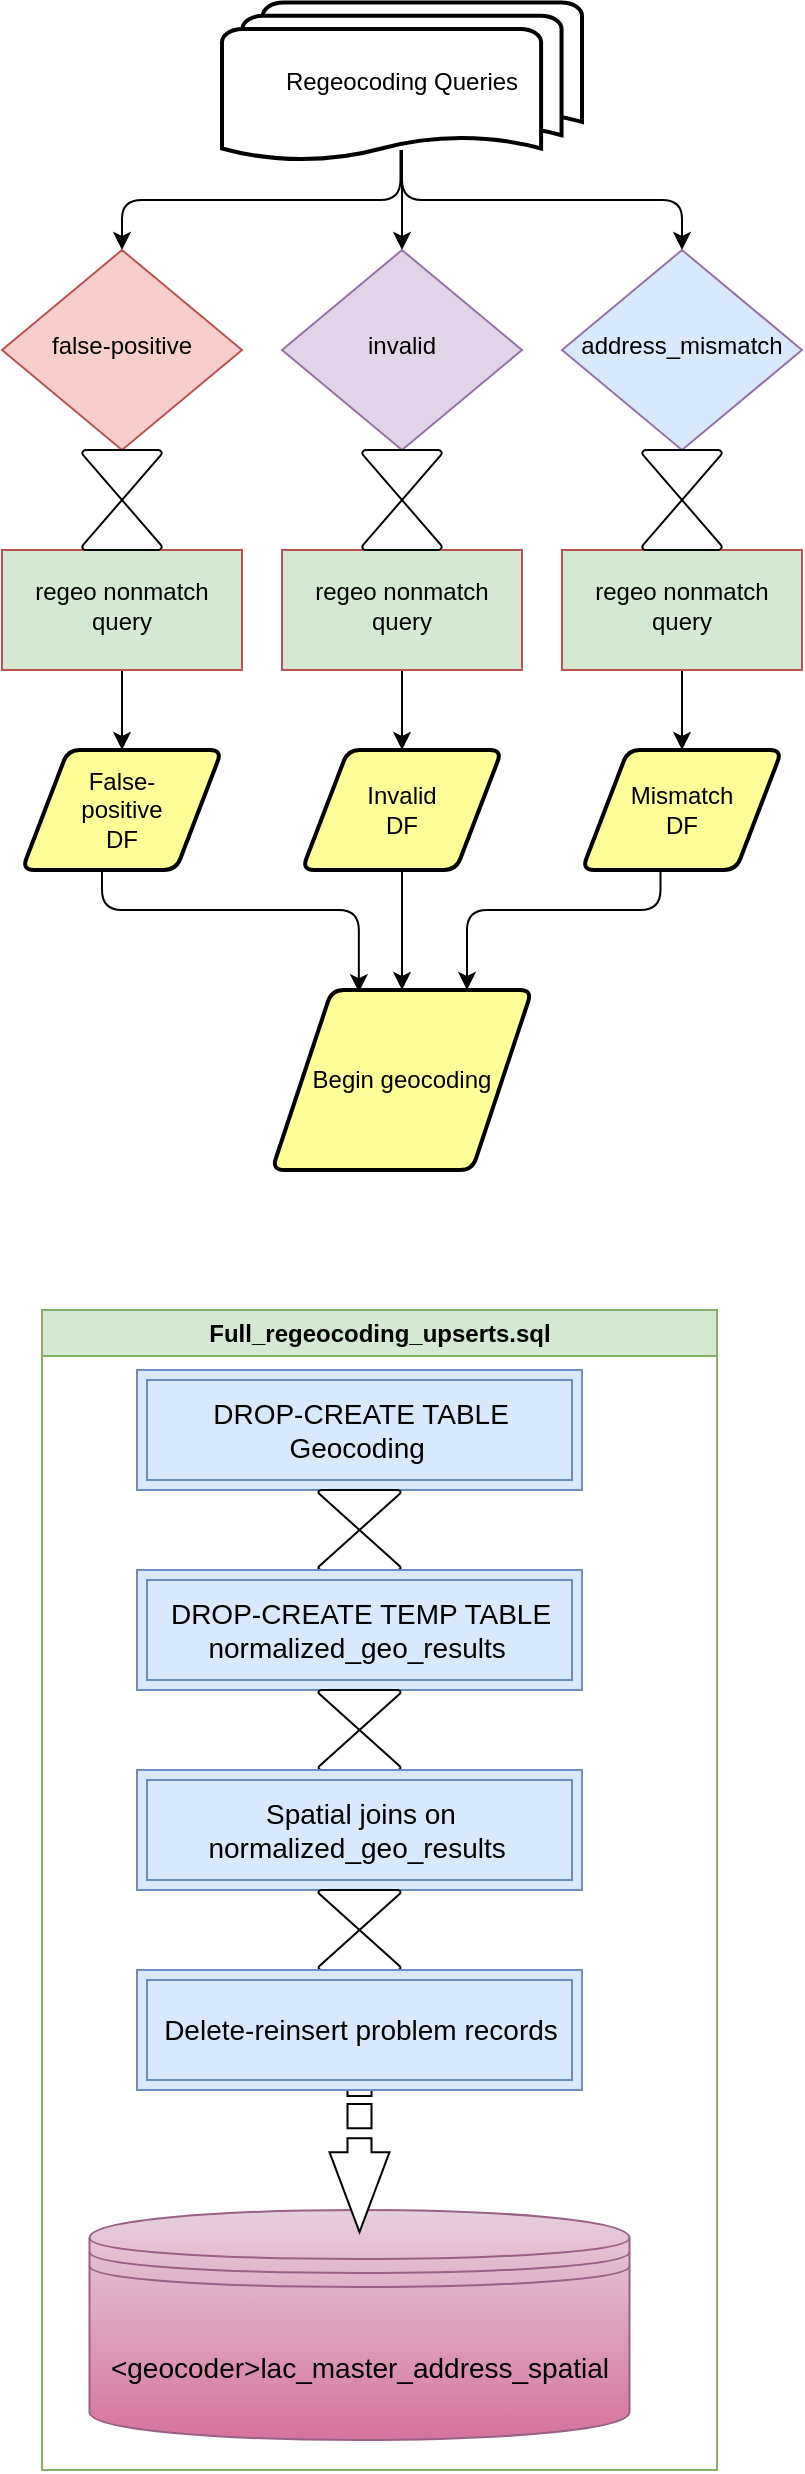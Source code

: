 <mxfile version="21.0.4" type="github">
  <diagram id="C5RBs43oDa-KdzZeNtuy" name="Page-1">
    <mxGraphModel dx="1150" dy="483" grid="1" gridSize="10" guides="1" tooltips="1" connect="1" arrows="1" fold="1" page="1" pageScale="1" pageWidth="827" pageHeight="1169" math="0" shadow="0">
      <root>
        <mxCell id="WIyWlLk6GJQsqaUBKTNV-0" />
        <mxCell id="WIyWlLk6GJQsqaUBKTNV-1" parent="WIyWlLk6GJQsqaUBKTNV-0" />
        <mxCell id="W29NnXGGYYmJcmvvzEcG-131" value="Full_regeocoding_upserts.sql" style="horizontal=1;whiteSpace=wrap;html=1;fontSize=12;glass=0;strokeWidth=1;shadow=0;fillColor=#d5e8d4;strokeColor=#82b366;childLayout=treeLayout;swimlane;startSize=23;" parent="WIyWlLk6GJQsqaUBKTNV-1" vertex="1">
          <mxGeometry x="110" y="680" width="337.5" height="580" as="geometry" />
        </mxCell>
        <mxCell id="W29NnXGGYYmJcmvvzEcG-57" value="DROP-CREATE TABLE&lt;br&gt;Geocoding&amp;nbsp;" style="shape=ext;margin=3;double=1;whiteSpace=wrap;html=1;align=center;fontSize=14;fillColor=#dae8fc;strokeColor=#6c8ebf;" parent="W29NnXGGYYmJcmvvzEcG-131" vertex="1">
          <mxGeometry x="47.5" y="30" width="222.5" height="60" as="geometry" />
        </mxCell>
        <mxCell id="W29NnXGGYYmJcmvvzEcG-130" value="&lt;font style=&quot;font-size: 14px;&quot;&gt;&amp;lt;geocoder&amp;gt;lac_master_address_spatial&lt;/font&gt;" style="shape=datastore;whiteSpace=wrap;html=1;fontSize=18;fontSize=20;fillColor=#e6d0de;gradientColor=#d5739d;strokeColor=#996185;" parent="W29NnXGGYYmJcmvvzEcG-131" vertex="1">
          <mxGeometry x="23.75" y="450" width="270" height="115" as="geometry" />
        </mxCell>
        <mxCell id="W29NnXGGYYmJcmvvzEcG-143" value="" style="verticalLabelPosition=bottom;verticalAlign=top;html=1;shape=mxgraph.flowchart.collate;fontSize=14;" parent="W29NnXGGYYmJcmvvzEcG-131" vertex="1">
          <mxGeometry x="138.13" y="90" width="41.25" height="40" as="geometry" />
        </mxCell>
        <mxCell id="W29NnXGGYYmJcmvvzEcG-144" value="DROP-CREATE TEMP TABLE&lt;br&gt;normalized_geo_results&amp;nbsp;" style="shape=ext;margin=3;double=1;whiteSpace=wrap;html=1;align=center;fontSize=14;fillColor=#dae8fc;strokeColor=#6c8ebf;" parent="W29NnXGGYYmJcmvvzEcG-131" vertex="1">
          <mxGeometry x="47.5" y="130" width="222.5" height="60" as="geometry" />
        </mxCell>
        <mxCell id="W29NnXGGYYmJcmvvzEcG-145" value="" style="verticalLabelPosition=bottom;verticalAlign=top;html=1;shape=mxgraph.flowchart.collate;fontSize=14;" parent="W29NnXGGYYmJcmvvzEcG-131" vertex="1">
          <mxGeometry x="138.13" y="190" width="41.25" height="40" as="geometry" />
        </mxCell>
        <mxCell id="W29NnXGGYYmJcmvvzEcG-146" value="Spatial joins on normalized_geo_results&amp;nbsp;" style="shape=ext;margin=3;double=1;whiteSpace=wrap;html=1;align=center;fontSize=14;fillColor=#dae8fc;strokeColor=#6c8ebf;" parent="W29NnXGGYYmJcmvvzEcG-131" vertex="1">
          <mxGeometry x="47.5" y="230" width="222.5" height="60" as="geometry" />
        </mxCell>
        <mxCell id="W29NnXGGYYmJcmvvzEcG-148" value="" style="html=1;shadow=0;dashed=0;align=center;verticalAlign=middle;shape=mxgraph.arrows2.stripedArrow;dy=0.6;dx=40;notch=25.24;fontSize=14;rotation=90;" parent="W29NnXGGYYmJcmvvzEcG-131" vertex="1">
          <mxGeometry x="122.66" y="410" width="72.18" height="30" as="geometry" />
        </mxCell>
        <mxCell id="jYFIWSSrQFbZEtbplb9U-2" value="" style="verticalLabelPosition=bottom;verticalAlign=top;html=1;shape=mxgraph.flowchart.collate;fontSize=14;" parent="W29NnXGGYYmJcmvvzEcG-131" vertex="1">
          <mxGeometry x="138.13" y="290" width="41.25" height="40" as="geometry" />
        </mxCell>
        <mxCell id="jYFIWSSrQFbZEtbplb9U-3" value="Delete-reinsert problem records" style="shape=ext;margin=3;double=1;whiteSpace=wrap;html=1;align=center;fontSize=14;fillColor=#dae8fc;strokeColor=#6c8ebf;" parent="W29NnXGGYYmJcmvvzEcG-131" vertex="1">
          <mxGeometry x="47.5" y="330" width="222.5" height="60" as="geometry" />
        </mxCell>
        <mxCell id="NmtSDBNtCY8pfdK0OWGW-4" style="edgeStyle=orthogonalEdgeStyle;rounded=0;orthogonalLoop=1;jettySize=auto;html=1;exitX=0.75;exitY=1;exitDx=0;exitDy=0;" parent="WIyWlLk6GJQsqaUBKTNV-1" edge="1">
          <mxGeometry relative="1" as="geometry">
            <mxPoint x="295" y="63" as="targetPoint" />
            <mxPoint x="295" y="62.5" as="sourcePoint" />
          </mxGeometry>
        </mxCell>
        <mxCell id="jYFIWSSrQFbZEtbplb9U-0" style="edgeStyle=orthogonalEdgeStyle;rounded=0;orthogonalLoop=1;jettySize=auto;html=1;exitX=0.75;exitY=1;exitDx=0;exitDy=0;" parent="WIyWlLk6GJQsqaUBKTNV-1" edge="1">
          <mxGeometry relative="1" as="geometry">
            <mxPoint x="295" y="63" as="targetPoint" />
            <mxPoint x="295" y="62.5" as="sourcePoint" />
          </mxGeometry>
        </mxCell>
        <mxCell id="jYFIWSSrQFbZEtbplb9U-60" value="" style="edgeStyle=orthogonalEdgeStyle;rounded=0;orthogonalLoop=1;jettySize=auto;html=1;" parent="WIyWlLk6GJQsqaUBKTNV-1" source="jYFIWSSrQFbZEtbplb9U-41" target="jYFIWSSrQFbZEtbplb9U-54" edge="1">
          <mxGeometry relative="1" as="geometry" />
        </mxCell>
        <mxCell id="jYFIWSSrQFbZEtbplb9U-41" value="Regeocoding Queries" style="strokeWidth=2;html=1;shape=mxgraph.flowchart.multi-document;whiteSpace=wrap;" parent="WIyWlLk6GJQsqaUBKTNV-1" vertex="1">
          <mxGeometry x="200" y="26.25" width="180" height="80" as="geometry" />
        </mxCell>
        <mxCell id="jYFIWSSrQFbZEtbplb9U-53" value="" style="edgeStyle=elbowEdgeStyle;elbow=vertical;html=1;rounded=1;curved=0;sourcePerimeterSpacing=0;targetPerimeterSpacing=0;startSize=6;endSize=6;fontSize=14;entryX=0.5;entryY=0;entryDx=0;entryDy=0;" parent="WIyWlLk6GJQsqaUBKTNV-1" target="jYFIWSSrQFbZEtbplb9U-55" edge="1">
          <mxGeometry relative="1" as="geometry">
            <mxPoint x="289.25" y="100" as="sourcePoint" />
            <mxPoint x="200" y="150" as="targetPoint" />
          </mxGeometry>
        </mxCell>
        <mxCell id="jYFIWSSrQFbZEtbplb9U-54" value="invalid" style="rhombus;whiteSpace=wrap;html=1;shadow=0;fontFamily=Helvetica;fontSize=12;align=center;strokeWidth=1;spacing=6;spacingTop=-4;fillColor=#e1d5e7;strokeColor=#9673a6;" parent="WIyWlLk6GJQsqaUBKTNV-1" vertex="1">
          <mxGeometry x="230" y="150" width="120" height="100" as="geometry" />
        </mxCell>
        <mxCell id="jYFIWSSrQFbZEtbplb9U-55" value="false-positive" style="rhombus;whiteSpace=wrap;html=1;shadow=0;fontFamily=Helvetica;fontSize=12;align=center;strokeWidth=1;spacing=6;spacingTop=-4;fillColor=#f8cecc;strokeColor=#b85450;" parent="WIyWlLk6GJQsqaUBKTNV-1" vertex="1">
          <mxGeometry x="90" y="150" width="120" height="100" as="geometry" />
        </mxCell>
        <mxCell id="jYFIWSSrQFbZEtbplb9U-56" value="" style="edgeStyle=elbowEdgeStyle;elbow=vertical;html=1;rounded=1;curved=0;sourcePerimeterSpacing=0;targetPerimeterSpacing=0;startSize=6;endSize=6;fontSize=14;entryX=0.5;entryY=0;entryDx=0;entryDy=0;" parent="WIyWlLk6GJQsqaUBKTNV-1" target="jYFIWSSrQFbZEtbplb9U-58" edge="1">
          <mxGeometry relative="1" as="geometry">
            <mxPoint x="290" y="100" as="sourcePoint" />
            <mxPoint x="370" y="150" as="targetPoint" />
            <Array as="points">
              <mxPoint x="370" y="125" />
            </Array>
          </mxGeometry>
        </mxCell>
        <mxCell id="jYFIWSSrQFbZEtbplb9U-58" value="address_mismatch" style="rhombus;whiteSpace=wrap;html=1;shadow=0;fontFamily=Helvetica;fontSize=12;align=center;strokeWidth=1;spacing=6;spacingTop=-4;fillColor=#dae8fc;strokeColor=#9673a6;" parent="WIyWlLk6GJQsqaUBKTNV-1" vertex="1">
          <mxGeometry x="370" y="150" width="120" height="100" as="geometry" />
        </mxCell>
        <mxCell id="jYFIWSSrQFbZEtbplb9U-76" value="" style="edgeStyle=orthogonalEdgeStyle;rounded=0;orthogonalLoop=1;jettySize=auto;html=1;" parent="WIyWlLk6GJQsqaUBKTNV-1" source="jYFIWSSrQFbZEtbplb9U-61" target="jYFIWSSrQFbZEtbplb9U-72" edge="1">
          <mxGeometry relative="1" as="geometry" />
        </mxCell>
        <mxCell id="jYFIWSSrQFbZEtbplb9U-61" value="regeo nonmatch query" style="whiteSpace=wrap;html=1;fillColor=#d5e8d4;strokeColor=#b85450;shadow=0;strokeWidth=1;spacing=6;spacingTop=-4;" parent="WIyWlLk6GJQsqaUBKTNV-1" vertex="1">
          <mxGeometry x="370" y="300" width="120" height="60" as="geometry" />
        </mxCell>
        <mxCell id="jYFIWSSrQFbZEtbplb9U-74" value="" style="edgeStyle=orthogonalEdgeStyle;rounded=0;orthogonalLoop=1;jettySize=auto;html=1;" parent="WIyWlLk6GJQsqaUBKTNV-1" source="jYFIWSSrQFbZEtbplb9U-62" target="jYFIWSSrQFbZEtbplb9U-71" edge="1">
          <mxGeometry relative="1" as="geometry" />
        </mxCell>
        <mxCell id="jYFIWSSrQFbZEtbplb9U-62" value="regeo nonmatch query" style="whiteSpace=wrap;html=1;fillColor=#d5e8d4;strokeColor=#b85450;shadow=0;strokeWidth=1;spacing=6;spacingTop=-4;" parent="WIyWlLk6GJQsqaUBKTNV-1" vertex="1">
          <mxGeometry x="90" y="300" width="120" height="60" as="geometry" />
        </mxCell>
        <mxCell id="jYFIWSSrQFbZEtbplb9U-75" value="" style="edgeStyle=orthogonalEdgeStyle;rounded=0;orthogonalLoop=1;jettySize=auto;html=1;" parent="WIyWlLk6GJQsqaUBKTNV-1" source="jYFIWSSrQFbZEtbplb9U-63" target="jYFIWSSrQFbZEtbplb9U-73" edge="1">
          <mxGeometry relative="1" as="geometry" />
        </mxCell>
        <mxCell id="jYFIWSSrQFbZEtbplb9U-63" value="regeo nonmatch query" style="whiteSpace=wrap;html=1;fillColor=#d5e8d4;strokeColor=#b85450;shadow=0;strokeWidth=1;spacing=6;spacingTop=-4;" parent="WIyWlLk6GJQsqaUBKTNV-1" vertex="1">
          <mxGeometry x="230" y="300" width="120" height="60" as="geometry" />
        </mxCell>
        <mxCell id="jYFIWSSrQFbZEtbplb9U-64" value="" style="verticalLabelPosition=bottom;verticalAlign=top;html=1;shape=mxgraph.flowchart.collate;" parent="WIyWlLk6GJQsqaUBKTNV-1" vertex="1">
          <mxGeometry x="130" y="250" width="40" height="50" as="geometry" />
        </mxCell>
        <mxCell id="jYFIWSSrQFbZEtbplb9U-65" value="" style="verticalLabelPosition=bottom;verticalAlign=top;html=1;shape=mxgraph.flowchart.collate;" parent="WIyWlLk6GJQsqaUBKTNV-1" vertex="1">
          <mxGeometry x="270" y="250" width="40" height="50" as="geometry" />
        </mxCell>
        <mxCell id="jYFIWSSrQFbZEtbplb9U-66" value="" style="verticalLabelPosition=bottom;verticalAlign=top;html=1;shape=mxgraph.flowchart.collate;" parent="WIyWlLk6GJQsqaUBKTNV-1" vertex="1">
          <mxGeometry x="410" y="250" width="40" height="50" as="geometry" />
        </mxCell>
        <mxCell id="jYFIWSSrQFbZEtbplb9U-71" value="False-&lt;br&gt;positive&lt;br&gt;DF" style="shape=parallelogram;html=1;strokeWidth=2;perimeter=parallelogramPerimeter;whiteSpace=wrap;rounded=1;arcSize=12;size=0.23;fillColor=#FFFF99;" parent="WIyWlLk6GJQsqaUBKTNV-1" vertex="1">
          <mxGeometry x="100" y="400" width="100" height="60" as="geometry" />
        </mxCell>
        <mxCell id="jYFIWSSrQFbZEtbplb9U-72" value="Mismatch&lt;br&gt;DF" style="shape=parallelogram;html=1;strokeWidth=2;perimeter=parallelogramPerimeter;whiteSpace=wrap;rounded=1;arcSize=12;size=0.23;fillColor=#FFFF99;" parent="WIyWlLk6GJQsqaUBKTNV-1" vertex="1">
          <mxGeometry x="380" y="400" width="100" height="60" as="geometry" />
        </mxCell>
        <mxCell id="jYFIWSSrQFbZEtbplb9U-82" value="" style="edgeStyle=orthogonalEdgeStyle;rounded=0;orthogonalLoop=1;jettySize=auto;html=1;" parent="WIyWlLk6GJQsqaUBKTNV-1" source="jYFIWSSrQFbZEtbplb9U-73" target="jYFIWSSrQFbZEtbplb9U-81" edge="1">
          <mxGeometry relative="1" as="geometry" />
        </mxCell>
        <mxCell id="jYFIWSSrQFbZEtbplb9U-73" value="Invalid&lt;br&gt;DF" style="shape=parallelogram;html=1;strokeWidth=2;perimeter=parallelogramPerimeter;whiteSpace=wrap;rounded=1;arcSize=12;size=0.23;fillColor=#FFFF99;" parent="WIyWlLk6GJQsqaUBKTNV-1" vertex="1">
          <mxGeometry x="240" y="400" width="100" height="60" as="geometry" />
        </mxCell>
        <mxCell id="jYFIWSSrQFbZEtbplb9U-77" value="" style="edgeStyle=elbowEdgeStyle;elbow=vertical;html=1;rounded=1;curved=0;sourcePerimeterSpacing=0;targetPerimeterSpacing=0;startSize=6;endSize=6;fontSize=14;entryX=0.75;entryY=0;entryDx=0;entryDy=0;" parent="WIyWlLk6GJQsqaUBKTNV-1" target="jYFIWSSrQFbZEtbplb9U-81" edge="1">
          <mxGeometry relative="1" as="geometry">
            <mxPoint x="419.25" y="460" as="sourcePoint" />
            <mxPoint x="300" y="510" as="targetPoint" />
            <Array as="points">
              <mxPoint x="360" y="480" />
            </Array>
          </mxGeometry>
        </mxCell>
        <mxCell id="jYFIWSSrQFbZEtbplb9U-78" value="" style="edgeStyle=elbowEdgeStyle;elbow=vertical;html=1;rounded=1;curved=0;sourcePerimeterSpacing=0;targetPerimeterSpacing=0;startSize=6;endSize=6;fontSize=14;entryX=0.334;entryY=0.012;entryDx=0;entryDy=0;entryPerimeter=0;" parent="WIyWlLk6GJQsqaUBKTNV-1" target="jYFIWSSrQFbZEtbplb9U-81" edge="1">
          <mxGeometry relative="1" as="geometry">
            <mxPoint x="140" y="460" as="sourcePoint" />
            <mxPoint x="280" y="520" as="targetPoint" />
            <Array as="points">
              <mxPoint x="220" y="480" />
              <mxPoint x="220" y="485" />
            </Array>
          </mxGeometry>
        </mxCell>
        <mxCell id="jYFIWSSrQFbZEtbplb9U-81" value="Begin geocoding" style="shape=parallelogram;html=1;strokeWidth=2;perimeter=parallelogramPerimeter;whiteSpace=wrap;rounded=1;arcSize=12;size=0.23;fillColor=#FFFF99;" parent="WIyWlLk6GJQsqaUBKTNV-1" vertex="1">
          <mxGeometry x="225" y="520" width="130" height="90" as="geometry" />
        </mxCell>
      </root>
    </mxGraphModel>
  </diagram>
</mxfile>
